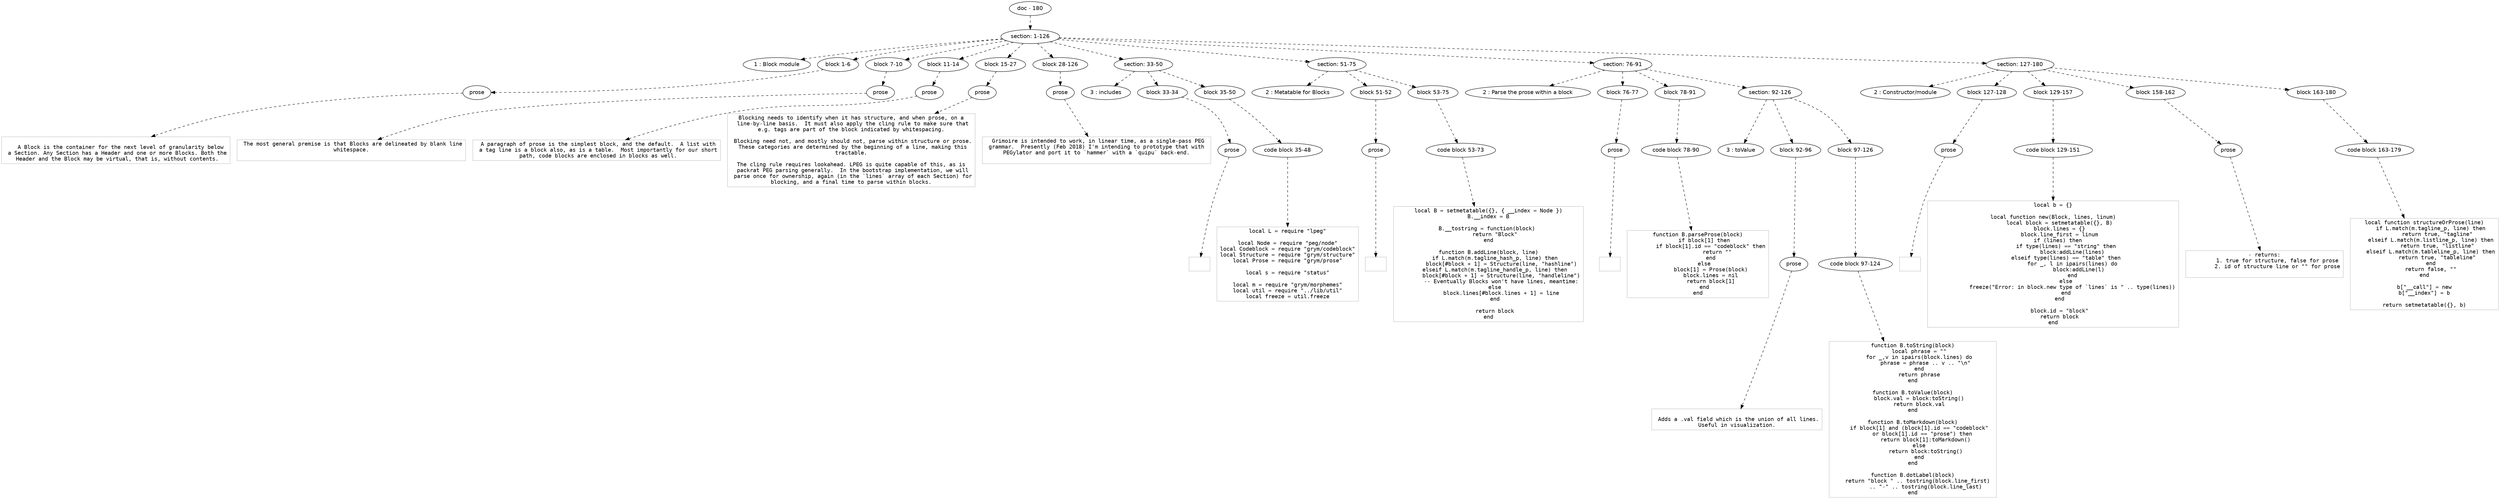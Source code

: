 digraph hierarchy {

node [fontname=Helvetica]
edge [style=dashed]

doc_0 [label="doc - 180"]


doc_0 -> { section_1}
{rank=same; section_1}

section_1 [label="section: 1-126"]


section_1 -> { header_2 block_3 block_4 block_5 block_6 block_7 section_8 section_9 section_10 section_11}
{rank=same; header_2 block_3 block_4 block_5 block_6 block_7 section_8 section_9 section_10 section_11}

header_2 [label="1 : Block module"]

block_3 [label="block 1-6"]

block_4 [label="block 7-10"]

block_5 [label="block 11-14"]

block_6 [label="block 15-27"]

block_7 [label="block 28-126"]

section_8 [label="section: 33-50"]

section_9 [label="section: 51-75"]

section_10 [label="section: 76-91"]

section_11 [label="section: 127-180"]


block_3 -> { prose_12}
{rank=same; prose_12}

prose_12 [label="prose"]


prose_12 -> leaf_13
leaf_13  [color=Gray,shape=rectangle,fontname=Inconsolata,label="
   A Block is the container for the next level of granularity below
 a Section. Any Section has a Header and one or more Blocks. Both the
 Header and the Block may be virtual, that is, without contents.
"]
block_4 -> { prose_14}
{rank=same; prose_14}

prose_14 [label="prose"]


prose_14 -> leaf_15
leaf_15  [color=Gray,shape=rectangle,fontname=Inconsolata,label=" The most general premise is that Blocks are delineated by blank line
 whitespace. 

"]
block_5 -> { prose_16}
{rank=same; prose_16}

prose_16 [label="prose"]


prose_16 -> leaf_17
leaf_17  [color=Gray,shape=rectangle,fontname=Inconsolata,label=" A paragraph of prose is the simplest block, and the default.  A list with
 a tag line is a block also, as is a table.  Most importantly for our short
 path, code blocks are enclosed in blocks as well.
"]
block_6 -> { prose_18}
{rank=same; prose_18}

prose_18 [label="prose"]


prose_18 -> leaf_19
leaf_19  [color=Gray,shape=rectangle,fontname=Inconsolata,label=" Blocking needs to identify when it has structure, and when prose, on a 
 line-by-line basis.  It must also apply the cling rule to make sure that
 e.g. tags are part of the block indicated by whitespacing. 
 
 Blocking need not, and mostly should not, parse within structure or prose.
 These categories are determined by the beginning of a line, making this
 tractable. 
 
 The cling rule requires lookahead. LPEG is quite capable of this, as is 
 packrat PEG parsing generally.  In the bootstrap implementation, we will
 parse once for ownership, again (in the `lines` array of each Section) for
 blocking, and a final time to parse within blocks. 
"]
block_7 -> { prose_20}
{rank=same; prose_20}

prose_20 [label="prose"]


prose_20 -> leaf_21
leaf_21  [color=Gray,shape=rectangle,fontname=Inconsolata,label=" Grimoire is intended to work, in linear time, as a single-pass PEG
 grammar.  Presently (Feb 2018) I'm intending to prototype that with 
 PEGylator and port it to `hammer` with a `quipu` back-end. 

"]
section_8 -> { header_22 block_23 block_24}
{rank=same; header_22 block_23 block_24}

header_22 [label="3 : includes"]

block_23 [label="block 33-34"]

block_24 [label="block 35-50"]


block_23 -> { prose_25}
{rank=same; prose_25}

prose_25 [label="prose"]


prose_25 -> leaf_26
leaf_26  [color=Gray,shape=rectangle,fontname=Inconsolata,label=""]
block_24 -> { codeblock_27}
{rank=same; codeblock_27}

codeblock_27 [label="code block 35-48"]


codeblock_27 -> leaf_28
leaf_28  [color=Gray,shape=rectangle,fontname=Inconsolata,label="local L = require \"lpeg\"

local Node = require \"peg/node\"
local Codeblock = require \"grym/codeblock\"
local Structure = require \"grym/structure\"
local Prose = require \"grym/prose\"

local s = require \"status\"

local m = require \"grym/morphemes\"
local util = require \"../lib/util\"
local freeze = util.freeze"]
section_9 -> { header_29 block_30 block_31}
{rank=same; header_29 block_30 block_31}

header_29 [label="2 : Metatable for Blocks"]

block_30 [label="block 51-52"]

block_31 [label="block 53-75"]


block_30 -> { prose_32}
{rank=same; prose_32}

prose_32 [label="prose"]


prose_32 -> leaf_33
leaf_33  [color=Gray,shape=rectangle,fontname=Inconsolata,label=""]
block_31 -> { codeblock_34}
{rank=same; codeblock_34}

codeblock_34 [label="code block 53-73"]


codeblock_34 -> leaf_35
leaf_35  [color=Gray,shape=rectangle,fontname=Inconsolata,label="local B = setmetatable({}, { __index = Node })
B.__index = B

B.__tostring = function(block) 
    return \"Block\"
end

function B.addLine(block, line)
    if L.match(m.tagline_hash_p, line) then
        block[#block + 1] = Structure(line, \"hashline\")
    elseif L.match(m.tagline_handle_p, line) then
        block[#block + 1] = Structure(line, \"handleline\")
        -- Eventually Blocks won't have lines, meantime:
    else
        block.lines[#block.lines + 1] = line
    end

    return block
end"]
section_10 -> { header_36 block_37 block_38 section_39}
{rank=same; header_36 block_37 block_38 section_39}

header_36 [label="2 : Parse the prose within a block"]

block_37 [label="block 76-77"]

block_38 [label="block 78-91"]

section_39 [label="section: 92-126"]


block_37 -> { prose_40}
{rank=same; prose_40}

prose_40 [label="prose"]


prose_40 -> leaf_41
leaf_41  [color=Gray,shape=rectangle,fontname=Inconsolata,label=""]
block_38 -> { codeblock_42}
{rank=same; codeblock_42}

codeblock_42 [label="code block 78-90"]


codeblock_42 -> leaf_43
leaf_43  [color=Gray,shape=rectangle,fontname=Inconsolata,label="function B.parseProse(block)
    if block[1] then
        if block[1].id == \"codeblock\" then
            return \"\"
        end
    else
        block[1] = Prose(block)
        block.lines = nil
        return block[1]
    end
end"]
section_39 -> { header_44 block_45 block_46}
{rank=same; header_44 block_45 block_46}

header_44 [label="3 : toValue"]

block_45 [label="block 92-96"]

block_46 [label="block 97-126"]


block_45 -> { prose_47}
{rank=same; prose_47}

prose_47 [label="prose"]


prose_47 -> leaf_48
leaf_48  [color=Gray,shape=rectangle,fontname=Inconsolata,label="
 Adds a .val field which is the union of all lines.
 Useful in visualization. 
"]
block_46 -> { codeblock_49}
{rank=same; codeblock_49}

codeblock_49 [label="code block 97-124"]


codeblock_49 -> leaf_50
leaf_50  [color=Gray,shape=rectangle,fontname=Inconsolata,label="function B.toString(block)
    local phrase = \"\"
    for _,v in ipairs(block.lines) do
        phrase = phrase .. v .. \"\\n\"
    end
    return phrase
end

function B.toValue(block)
    block.val = block:toString()
    return block.val
end

function B.toMarkdown(block)
    if block[1] and (block[1].id == \"codeblock\"
      or block[1].id == \"prose\") then
        return block[1]:toMarkdown()
    else
        return block:toString()
    end
end

function B.dotLabel(block)
    return \"block \" .. tostring(block.line_first) 
        .. \"-\" .. tostring(block.line_last)
end"]
section_11 -> { header_51 block_52 block_53 block_54 block_55}
{rank=same; header_51 block_52 block_53 block_54 block_55}

header_51 [label="2 : Constructor/module"]

block_52 [label="block 127-128"]

block_53 [label="block 129-157"]

block_54 [label="block 158-162"]

block_55 [label="block 163-180"]


block_52 -> { prose_56}
{rank=same; prose_56}

prose_56 [label="prose"]


prose_56 -> leaf_57
leaf_57  [color=Gray,shape=rectangle,fontname=Inconsolata,label=""]
block_53 -> { codeblock_58}
{rank=same; codeblock_58}

codeblock_58 [label="code block 129-151"]


codeblock_58 -> leaf_59
leaf_59  [color=Gray,shape=rectangle,fontname=Inconsolata,label="local b = {}

local function new(Block, lines, linum)
    local block = setmetatable({}, B)
    block.lines = {}
    block.line_first = linum
    if (lines) then 
        if type(lines) == \"string\" then
            block:addLine(lines)
        elseif type(lines) == \"table\" then
            for _, l in ipairs(lines) do
                block:addLine(l)
            end
        else
            freeze(\"Error: in block.new type of `lines` is \" .. type(lines))
        end
    end

    block.id = \"block\"
    return block
end"]
block_54 -> { prose_60}
{rank=same; prose_60}

prose_60 [label="prose"]


prose_60 -> leaf_61
leaf_61  [color=Gray,shape=rectangle,fontname=Inconsolata,label=" - returns: 
        1. true for structure, false for prose
        2. id of structure line or \"\" for prose

"]
block_55 -> { codeblock_62}
{rank=same; codeblock_62}

codeblock_62 [label="code block 163-179"]


codeblock_62 -> leaf_63
leaf_63  [color=Gray,shape=rectangle,fontname=Inconsolata,label="local function structureOrProse(line)
    if L.match(m.tagline_p, line) then
        return true, \"tagline\"
    elseif L.match(m.listline_p, line) then
        return true, \"listline\"
    elseif L.match(m.tableline_p, line) then
        return true, \"tableline\"
    end
    return false, \"\"
end

b[\"__call\"] = new
b[\"__index\"] = b

return setmetatable({}, b)"]

}
